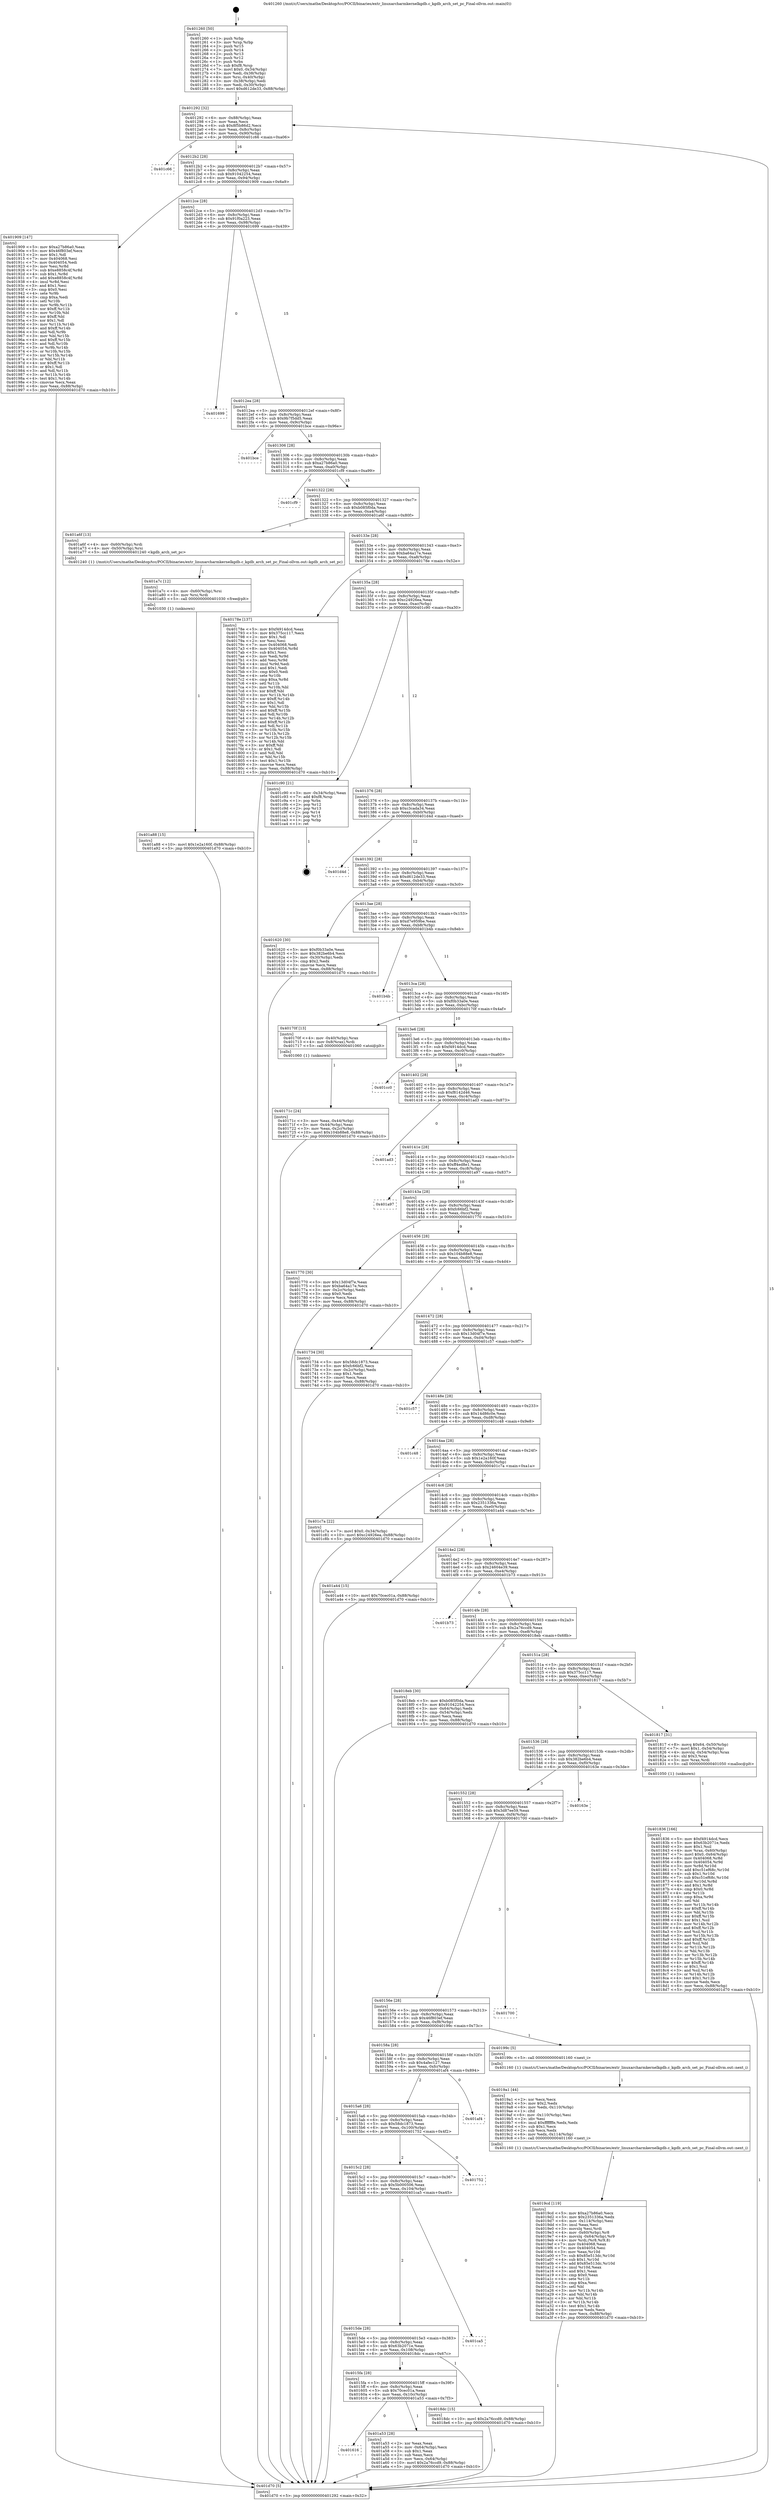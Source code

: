digraph "0x401260" {
  label = "0x401260 (/mnt/c/Users/mathe/Desktop/tcc/POCII/binaries/extr_linuxarcharmkernelkgdb.c_kgdb_arch_set_pc_Final-ollvm.out::main(0))"
  labelloc = "t"
  node[shape=record]

  Entry [label="",width=0.3,height=0.3,shape=circle,fillcolor=black,style=filled]
  "0x401292" [label="{
     0x401292 [32]\l
     | [instrs]\l
     &nbsp;&nbsp;0x401292 \<+6\>: mov -0x88(%rbp),%eax\l
     &nbsp;&nbsp;0x401298 \<+2\>: mov %eax,%ecx\l
     &nbsp;&nbsp;0x40129a \<+6\>: sub $0x8f5b86d2,%ecx\l
     &nbsp;&nbsp;0x4012a0 \<+6\>: mov %eax,-0x8c(%rbp)\l
     &nbsp;&nbsp;0x4012a6 \<+6\>: mov %ecx,-0x90(%rbp)\l
     &nbsp;&nbsp;0x4012ac \<+6\>: je 0000000000401c66 \<main+0xa06\>\l
  }"]
  "0x401c66" [label="{
     0x401c66\l
  }", style=dashed]
  "0x4012b2" [label="{
     0x4012b2 [28]\l
     | [instrs]\l
     &nbsp;&nbsp;0x4012b2 \<+5\>: jmp 00000000004012b7 \<main+0x57\>\l
     &nbsp;&nbsp;0x4012b7 \<+6\>: mov -0x8c(%rbp),%eax\l
     &nbsp;&nbsp;0x4012bd \<+5\>: sub $0x91042254,%eax\l
     &nbsp;&nbsp;0x4012c2 \<+6\>: mov %eax,-0x94(%rbp)\l
     &nbsp;&nbsp;0x4012c8 \<+6\>: je 0000000000401909 \<main+0x6a9\>\l
  }"]
  Exit [label="",width=0.3,height=0.3,shape=circle,fillcolor=black,style=filled,peripheries=2]
  "0x401909" [label="{
     0x401909 [147]\l
     | [instrs]\l
     &nbsp;&nbsp;0x401909 \<+5\>: mov $0xa27b86a0,%eax\l
     &nbsp;&nbsp;0x40190e \<+5\>: mov $0x46f803ef,%ecx\l
     &nbsp;&nbsp;0x401913 \<+2\>: mov $0x1,%dl\l
     &nbsp;&nbsp;0x401915 \<+7\>: mov 0x404068,%esi\l
     &nbsp;&nbsp;0x40191c \<+7\>: mov 0x404054,%edi\l
     &nbsp;&nbsp;0x401923 \<+3\>: mov %esi,%r8d\l
     &nbsp;&nbsp;0x401926 \<+7\>: sub $0xe8858c4f,%r8d\l
     &nbsp;&nbsp;0x40192d \<+4\>: sub $0x1,%r8d\l
     &nbsp;&nbsp;0x401931 \<+7\>: add $0xe8858c4f,%r8d\l
     &nbsp;&nbsp;0x401938 \<+4\>: imul %r8d,%esi\l
     &nbsp;&nbsp;0x40193c \<+3\>: and $0x1,%esi\l
     &nbsp;&nbsp;0x40193f \<+3\>: cmp $0x0,%esi\l
     &nbsp;&nbsp;0x401942 \<+4\>: sete %r9b\l
     &nbsp;&nbsp;0x401946 \<+3\>: cmp $0xa,%edi\l
     &nbsp;&nbsp;0x401949 \<+4\>: setl %r10b\l
     &nbsp;&nbsp;0x40194d \<+3\>: mov %r9b,%r11b\l
     &nbsp;&nbsp;0x401950 \<+4\>: xor $0xff,%r11b\l
     &nbsp;&nbsp;0x401954 \<+3\>: mov %r10b,%bl\l
     &nbsp;&nbsp;0x401957 \<+3\>: xor $0xff,%bl\l
     &nbsp;&nbsp;0x40195a \<+3\>: xor $0x1,%dl\l
     &nbsp;&nbsp;0x40195d \<+3\>: mov %r11b,%r14b\l
     &nbsp;&nbsp;0x401960 \<+4\>: and $0xff,%r14b\l
     &nbsp;&nbsp;0x401964 \<+3\>: and %dl,%r9b\l
     &nbsp;&nbsp;0x401967 \<+3\>: mov %bl,%r15b\l
     &nbsp;&nbsp;0x40196a \<+4\>: and $0xff,%r15b\l
     &nbsp;&nbsp;0x40196e \<+3\>: and %dl,%r10b\l
     &nbsp;&nbsp;0x401971 \<+3\>: or %r9b,%r14b\l
     &nbsp;&nbsp;0x401974 \<+3\>: or %r10b,%r15b\l
     &nbsp;&nbsp;0x401977 \<+3\>: xor %r15b,%r14b\l
     &nbsp;&nbsp;0x40197a \<+3\>: or %bl,%r11b\l
     &nbsp;&nbsp;0x40197d \<+4\>: xor $0xff,%r11b\l
     &nbsp;&nbsp;0x401981 \<+3\>: or $0x1,%dl\l
     &nbsp;&nbsp;0x401984 \<+3\>: and %dl,%r11b\l
     &nbsp;&nbsp;0x401987 \<+3\>: or %r11b,%r14b\l
     &nbsp;&nbsp;0x40198a \<+4\>: test $0x1,%r14b\l
     &nbsp;&nbsp;0x40198e \<+3\>: cmovne %ecx,%eax\l
     &nbsp;&nbsp;0x401991 \<+6\>: mov %eax,-0x88(%rbp)\l
     &nbsp;&nbsp;0x401997 \<+5\>: jmp 0000000000401d70 \<main+0xb10\>\l
  }"]
  "0x4012ce" [label="{
     0x4012ce [28]\l
     | [instrs]\l
     &nbsp;&nbsp;0x4012ce \<+5\>: jmp 00000000004012d3 \<main+0x73\>\l
     &nbsp;&nbsp;0x4012d3 \<+6\>: mov -0x8c(%rbp),%eax\l
     &nbsp;&nbsp;0x4012d9 \<+5\>: sub $0x91f0a223,%eax\l
     &nbsp;&nbsp;0x4012de \<+6\>: mov %eax,-0x98(%rbp)\l
     &nbsp;&nbsp;0x4012e4 \<+6\>: je 0000000000401699 \<main+0x439\>\l
  }"]
  "0x401a88" [label="{
     0x401a88 [15]\l
     | [instrs]\l
     &nbsp;&nbsp;0x401a88 \<+10\>: movl $0x1e2a160f,-0x88(%rbp)\l
     &nbsp;&nbsp;0x401a92 \<+5\>: jmp 0000000000401d70 \<main+0xb10\>\l
  }"]
  "0x401699" [label="{
     0x401699\l
  }", style=dashed]
  "0x4012ea" [label="{
     0x4012ea [28]\l
     | [instrs]\l
     &nbsp;&nbsp;0x4012ea \<+5\>: jmp 00000000004012ef \<main+0x8f\>\l
     &nbsp;&nbsp;0x4012ef \<+6\>: mov -0x8c(%rbp),%eax\l
     &nbsp;&nbsp;0x4012f5 \<+5\>: sub $0x9b7f5dd5,%eax\l
     &nbsp;&nbsp;0x4012fa \<+6\>: mov %eax,-0x9c(%rbp)\l
     &nbsp;&nbsp;0x401300 \<+6\>: je 0000000000401bce \<main+0x96e\>\l
  }"]
  "0x401a7c" [label="{
     0x401a7c [12]\l
     | [instrs]\l
     &nbsp;&nbsp;0x401a7c \<+4\>: mov -0x60(%rbp),%rsi\l
     &nbsp;&nbsp;0x401a80 \<+3\>: mov %rsi,%rdi\l
     &nbsp;&nbsp;0x401a83 \<+5\>: call 0000000000401030 \<free@plt\>\l
     | [calls]\l
     &nbsp;&nbsp;0x401030 \{1\} (unknown)\l
  }"]
  "0x401bce" [label="{
     0x401bce\l
  }", style=dashed]
  "0x401306" [label="{
     0x401306 [28]\l
     | [instrs]\l
     &nbsp;&nbsp;0x401306 \<+5\>: jmp 000000000040130b \<main+0xab\>\l
     &nbsp;&nbsp;0x40130b \<+6\>: mov -0x8c(%rbp),%eax\l
     &nbsp;&nbsp;0x401311 \<+5\>: sub $0xa27b86a0,%eax\l
     &nbsp;&nbsp;0x401316 \<+6\>: mov %eax,-0xa0(%rbp)\l
     &nbsp;&nbsp;0x40131c \<+6\>: je 0000000000401cf9 \<main+0xa99\>\l
  }"]
  "0x401616" [label="{
     0x401616\l
  }", style=dashed]
  "0x401cf9" [label="{
     0x401cf9\l
  }", style=dashed]
  "0x401322" [label="{
     0x401322 [28]\l
     | [instrs]\l
     &nbsp;&nbsp;0x401322 \<+5\>: jmp 0000000000401327 \<main+0xc7\>\l
     &nbsp;&nbsp;0x401327 \<+6\>: mov -0x8c(%rbp),%eax\l
     &nbsp;&nbsp;0x40132d \<+5\>: sub $0xb085f0da,%eax\l
     &nbsp;&nbsp;0x401332 \<+6\>: mov %eax,-0xa4(%rbp)\l
     &nbsp;&nbsp;0x401338 \<+6\>: je 0000000000401a6f \<main+0x80f\>\l
  }"]
  "0x401a53" [label="{
     0x401a53 [28]\l
     | [instrs]\l
     &nbsp;&nbsp;0x401a53 \<+2\>: xor %eax,%eax\l
     &nbsp;&nbsp;0x401a55 \<+3\>: mov -0x64(%rbp),%ecx\l
     &nbsp;&nbsp;0x401a58 \<+3\>: sub $0x1,%eax\l
     &nbsp;&nbsp;0x401a5b \<+2\>: sub %eax,%ecx\l
     &nbsp;&nbsp;0x401a5d \<+3\>: mov %ecx,-0x64(%rbp)\l
     &nbsp;&nbsp;0x401a60 \<+10\>: movl $0x2a76ccd9,-0x88(%rbp)\l
     &nbsp;&nbsp;0x401a6a \<+5\>: jmp 0000000000401d70 \<main+0xb10\>\l
  }"]
  "0x401a6f" [label="{
     0x401a6f [13]\l
     | [instrs]\l
     &nbsp;&nbsp;0x401a6f \<+4\>: mov -0x60(%rbp),%rdi\l
     &nbsp;&nbsp;0x401a73 \<+4\>: mov -0x50(%rbp),%rsi\l
     &nbsp;&nbsp;0x401a77 \<+5\>: call 0000000000401240 \<kgdb_arch_set_pc\>\l
     | [calls]\l
     &nbsp;&nbsp;0x401240 \{1\} (/mnt/c/Users/mathe/Desktop/tcc/POCII/binaries/extr_linuxarcharmkernelkgdb.c_kgdb_arch_set_pc_Final-ollvm.out::kgdb_arch_set_pc)\l
  }"]
  "0x40133e" [label="{
     0x40133e [28]\l
     | [instrs]\l
     &nbsp;&nbsp;0x40133e \<+5\>: jmp 0000000000401343 \<main+0xe3\>\l
     &nbsp;&nbsp;0x401343 \<+6\>: mov -0x8c(%rbp),%eax\l
     &nbsp;&nbsp;0x401349 \<+5\>: sub $0xba64a17e,%eax\l
     &nbsp;&nbsp;0x40134e \<+6\>: mov %eax,-0xa8(%rbp)\l
     &nbsp;&nbsp;0x401354 \<+6\>: je 000000000040178e \<main+0x52e\>\l
  }"]
  "0x4019cd" [label="{
     0x4019cd [119]\l
     | [instrs]\l
     &nbsp;&nbsp;0x4019cd \<+5\>: mov $0xa27b86a0,%ecx\l
     &nbsp;&nbsp;0x4019d2 \<+5\>: mov $0x2351336a,%edx\l
     &nbsp;&nbsp;0x4019d7 \<+6\>: mov -0x114(%rbp),%esi\l
     &nbsp;&nbsp;0x4019dd \<+3\>: imul %eax,%esi\l
     &nbsp;&nbsp;0x4019e0 \<+3\>: movslq %esi,%rdi\l
     &nbsp;&nbsp;0x4019e3 \<+4\>: mov -0x60(%rbp),%r8\l
     &nbsp;&nbsp;0x4019e7 \<+4\>: movslq -0x64(%rbp),%r9\l
     &nbsp;&nbsp;0x4019eb \<+4\>: mov %rdi,(%r8,%r9,8)\l
     &nbsp;&nbsp;0x4019ef \<+7\>: mov 0x404068,%eax\l
     &nbsp;&nbsp;0x4019f6 \<+7\>: mov 0x404054,%esi\l
     &nbsp;&nbsp;0x4019fd \<+3\>: mov %eax,%r10d\l
     &nbsp;&nbsp;0x401a00 \<+7\>: sub $0x85e513dc,%r10d\l
     &nbsp;&nbsp;0x401a07 \<+4\>: sub $0x1,%r10d\l
     &nbsp;&nbsp;0x401a0b \<+7\>: add $0x85e513dc,%r10d\l
     &nbsp;&nbsp;0x401a12 \<+4\>: imul %r10d,%eax\l
     &nbsp;&nbsp;0x401a16 \<+3\>: and $0x1,%eax\l
     &nbsp;&nbsp;0x401a19 \<+3\>: cmp $0x0,%eax\l
     &nbsp;&nbsp;0x401a1c \<+4\>: sete %r11b\l
     &nbsp;&nbsp;0x401a20 \<+3\>: cmp $0xa,%esi\l
     &nbsp;&nbsp;0x401a23 \<+3\>: setl %bl\l
     &nbsp;&nbsp;0x401a26 \<+3\>: mov %r11b,%r14b\l
     &nbsp;&nbsp;0x401a29 \<+3\>: and %bl,%r14b\l
     &nbsp;&nbsp;0x401a2c \<+3\>: xor %bl,%r11b\l
     &nbsp;&nbsp;0x401a2f \<+3\>: or %r11b,%r14b\l
     &nbsp;&nbsp;0x401a32 \<+4\>: test $0x1,%r14b\l
     &nbsp;&nbsp;0x401a36 \<+3\>: cmovne %edx,%ecx\l
     &nbsp;&nbsp;0x401a39 \<+6\>: mov %ecx,-0x88(%rbp)\l
     &nbsp;&nbsp;0x401a3f \<+5\>: jmp 0000000000401d70 \<main+0xb10\>\l
  }"]
  "0x40178e" [label="{
     0x40178e [137]\l
     | [instrs]\l
     &nbsp;&nbsp;0x40178e \<+5\>: mov $0xf4914dcd,%eax\l
     &nbsp;&nbsp;0x401793 \<+5\>: mov $0x375cc117,%ecx\l
     &nbsp;&nbsp;0x401798 \<+2\>: mov $0x1,%dl\l
     &nbsp;&nbsp;0x40179a \<+2\>: xor %esi,%esi\l
     &nbsp;&nbsp;0x40179c \<+7\>: mov 0x404068,%edi\l
     &nbsp;&nbsp;0x4017a3 \<+8\>: mov 0x404054,%r8d\l
     &nbsp;&nbsp;0x4017ab \<+3\>: sub $0x1,%esi\l
     &nbsp;&nbsp;0x4017ae \<+3\>: mov %edi,%r9d\l
     &nbsp;&nbsp;0x4017b1 \<+3\>: add %esi,%r9d\l
     &nbsp;&nbsp;0x4017b4 \<+4\>: imul %r9d,%edi\l
     &nbsp;&nbsp;0x4017b8 \<+3\>: and $0x1,%edi\l
     &nbsp;&nbsp;0x4017bb \<+3\>: cmp $0x0,%edi\l
     &nbsp;&nbsp;0x4017be \<+4\>: sete %r10b\l
     &nbsp;&nbsp;0x4017c2 \<+4\>: cmp $0xa,%r8d\l
     &nbsp;&nbsp;0x4017c6 \<+4\>: setl %r11b\l
     &nbsp;&nbsp;0x4017ca \<+3\>: mov %r10b,%bl\l
     &nbsp;&nbsp;0x4017cd \<+3\>: xor $0xff,%bl\l
     &nbsp;&nbsp;0x4017d0 \<+3\>: mov %r11b,%r14b\l
     &nbsp;&nbsp;0x4017d3 \<+4\>: xor $0xff,%r14b\l
     &nbsp;&nbsp;0x4017d7 \<+3\>: xor $0x1,%dl\l
     &nbsp;&nbsp;0x4017da \<+3\>: mov %bl,%r15b\l
     &nbsp;&nbsp;0x4017dd \<+4\>: and $0xff,%r15b\l
     &nbsp;&nbsp;0x4017e1 \<+3\>: and %dl,%r10b\l
     &nbsp;&nbsp;0x4017e4 \<+3\>: mov %r14b,%r12b\l
     &nbsp;&nbsp;0x4017e7 \<+4\>: and $0xff,%r12b\l
     &nbsp;&nbsp;0x4017eb \<+3\>: and %dl,%r11b\l
     &nbsp;&nbsp;0x4017ee \<+3\>: or %r10b,%r15b\l
     &nbsp;&nbsp;0x4017f1 \<+3\>: or %r11b,%r12b\l
     &nbsp;&nbsp;0x4017f4 \<+3\>: xor %r12b,%r15b\l
     &nbsp;&nbsp;0x4017f7 \<+3\>: or %r14b,%bl\l
     &nbsp;&nbsp;0x4017fa \<+3\>: xor $0xff,%bl\l
     &nbsp;&nbsp;0x4017fd \<+3\>: or $0x1,%dl\l
     &nbsp;&nbsp;0x401800 \<+2\>: and %dl,%bl\l
     &nbsp;&nbsp;0x401802 \<+3\>: or %bl,%r15b\l
     &nbsp;&nbsp;0x401805 \<+4\>: test $0x1,%r15b\l
     &nbsp;&nbsp;0x401809 \<+3\>: cmovne %ecx,%eax\l
     &nbsp;&nbsp;0x40180c \<+6\>: mov %eax,-0x88(%rbp)\l
     &nbsp;&nbsp;0x401812 \<+5\>: jmp 0000000000401d70 \<main+0xb10\>\l
  }"]
  "0x40135a" [label="{
     0x40135a [28]\l
     | [instrs]\l
     &nbsp;&nbsp;0x40135a \<+5\>: jmp 000000000040135f \<main+0xff\>\l
     &nbsp;&nbsp;0x40135f \<+6\>: mov -0x8c(%rbp),%eax\l
     &nbsp;&nbsp;0x401365 \<+5\>: sub $0xc24926ea,%eax\l
     &nbsp;&nbsp;0x40136a \<+6\>: mov %eax,-0xac(%rbp)\l
     &nbsp;&nbsp;0x401370 \<+6\>: je 0000000000401c90 \<main+0xa30\>\l
  }"]
  "0x4019a1" [label="{
     0x4019a1 [44]\l
     | [instrs]\l
     &nbsp;&nbsp;0x4019a1 \<+2\>: xor %ecx,%ecx\l
     &nbsp;&nbsp;0x4019a3 \<+5\>: mov $0x2,%edx\l
     &nbsp;&nbsp;0x4019a8 \<+6\>: mov %edx,-0x110(%rbp)\l
     &nbsp;&nbsp;0x4019ae \<+1\>: cltd\l
     &nbsp;&nbsp;0x4019af \<+6\>: mov -0x110(%rbp),%esi\l
     &nbsp;&nbsp;0x4019b5 \<+2\>: idiv %esi\l
     &nbsp;&nbsp;0x4019b7 \<+6\>: imul $0xfffffffe,%edx,%edx\l
     &nbsp;&nbsp;0x4019bd \<+3\>: sub $0x1,%ecx\l
     &nbsp;&nbsp;0x4019c0 \<+2\>: sub %ecx,%edx\l
     &nbsp;&nbsp;0x4019c2 \<+6\>: mov %edx,-0x114(%rbp)\l
     &nbsp;&nbsp;0x4019c8 \<+5\>: call 0000000000401160 \<next_i\>\l
     | [calls]\l
     &nbsp;&nbsp;0x401160 \{1\} (/mnt/c/Users/mathe/Desktop/tcc/POCII/binaries/extr_linuxarcharmkernelkgdb.c_kgdb_arch_set_pc_Final-ollvm.out::next_i)\l
  }"]
  "0x401c90" [label="{
     0x401c90 [21]\l
     | [instrs]\l
     &nbsp;&nbsp;0x401c90 \<+3\>: mov -0x34(%rbp),%eax\l
     &nbsp;&nbsp;0x401c93 \<+7\>: add $0xf8,%rsp\l
     &nbsp;&nbsp;0x401c9a \<+1\>: pop %rbx\l
     &nbsp;&nbsp;0x401c9b \<+2\>: pop %r12\l
     &nbsp;&nbsp;0x401c9d \<+2\>: pop %r13\l
     &nbsp;&nbsp;0x401c9f \<+2\>: pop %r14\l
     &nbsp;&nbsp;0x401ca1 \<+2\>: pop %r15\l
     &nbsp;&nbsp;0x401ca3 \<+1\>: pop %rbp\l
     &nbsp;&nbsp;0x401ca4 \<+1\>: ret\l
  }"]
  "0x401376" [label="{
     0x401376 [28]\l
     | [instrs]\l
     &nbsp;&nbsp;0x401376 \<+5\>: jmp 000000000040137b \<main+0x11b\>\l
     &nbsp;&nbsp;0x40137b \<+6\>: mov -0x8c(%rbp),%eax\l
     &nbsp;&nbsp;0x401381 \<+5\>: sub $0xc3cada34,%eax\l
     &nbsp;&nbsp;0x401386 \<+6\>: mov %eax,-0xb0(%rbp)\l
     &nbsp;&nbsp;0x40138c \<+6\>: je 0000000000401d4d \<main+0xaed\>\l
  }"]
  "0x4015fa" [label="{
     0x4015fa [28]\l
     | [instrs]\l
     &nbsp;&nbsp;0x4015fa \<+5\>: jmp 00000000004015ff \<main+0x39f\>\l
     &nbsp;&nbsp;0x4015ff \<+6\>: mov -0x8c(%rbp),%eax\l
     &nbsp;&nbsp;0x401605 \<+5\>: sub $0x70cec01a,%eax\l
     &nbsp;&nbsp;0x40160a \<+6\>: mov %eax,-0x10c(%rbp)\l
     &nbsp;&nbsp;0x401610 \<+6\>: je 0000000000401a53 \<main+0x7f3\>\l
  }"]
  "0x401d4d" [label="{
     0x401d4d\l
  }", style=dashed]
  "0x401392" [label="{
     0x401392 [28]\l
     | [instrs]\l
     &nbsp;&nbsp;0x401392 \<+5\>: jmp 0000000000401397 \<main+0x137\>\l
     &nbsp;&nbsp;0x401397 \<+6\>: mov -0x8c(%rbp),%eax\l
     &nbsp;&nbsp;0x40139d \<+5\>: sub $0xd612de33,%eax\l
     &nbsp;&nbsp;0x4013a2 \<+6\>: mov %eax,-0xb4(%rbp)\l
     &nbsp;&nbsp;0x4013a8 \<+6\>: je 0000000000401620 \<main+0x3c0\>\l
  }"]
  "0x4018dc" [label="{
     0x4018dc [15]\l
     | [instrs]\l
     &nbsp;&nbsp;0x4018dc \<+10\>: movl $0x2a76ccd9,-0x88(%rbp)\l
     &nbsp;&nbsp;0x4018e6 \<+5\>: jmp 0000000000401d70 \<main+0xb10\>\l
  }"]
  "0x401620" [label="{
     0x401620 [30]\l
     | [instrs]\l
     &nbsp;&nbsp;0x401620 \<+5\>: mov $0xf0b33a0e,%eax\l
     &nbsp;&nbsp;0x401625 \<+5\>: mov $0x382be6b4,%ecx\l
     &nbsp;&nbsp;0x40162a \<+3\>: mov -0x30(%rbp),%edx\l
     &nbsp;&nbsp;0x40162d \<+3\>: cmp $0x2,%edx\l
     &nbsp;&nbsp;0x401630 \<+3\>: cmovne %ecx,%eax\l
     &nbsp;&nbsp;0x401633 \<+6\>: mov %eax,-0x88(%rbp)\l
     &nbsp;&nbsp;0x401639 \<+5\>: jmp 0000000000401d70 \<main+0xb10\>\l
  }"]
  "0x4013ae" [label="{
     0x4013ae [28]\l
     | [instrs]\l
     &nbsp;&nbsp;0x4013ae \<+5\>: jmp 00000000004013b3 \<main+0x153\>\l
     &nbsp;&nbsp;0x4013b3 \<+6\>: mov -0x8c(%rbp),%eax\l
     &nbsp;&nbsp;0x4013b9 \<+5\>: sub $0xd7e959be,%eax\l
     &nbsp;&nbsp;0x4013be \<+6\>: mov %eax,-0xb8(%rbp)\l
     &nbsp;&nbsp;0x4013c4 \<+6\>: je 0000000000401b4b \<main+0x8eb\>\l
  }"]
  "0x401d70" [label="{
     0x401d70 [5]\l
     | [instrs]\l
     &nbsp;&nbsp;0x401d70 \<+5\>: jmp 0000000000401292 \<main+0x32\>\l
  }"]
  "0x401260" [label="{
     0x401260 [50]\l
     | [instrs]\l
     &nbsp;&nbsp;0x401260 \<+1\>: push %rbp\l
     &nbsp;&nbsp;0x401261 \<+3\>: mov %rsp,%rbp\l
     &nbsp;&nbsp;0x401264 \<+2\>: push %r15\l
     &nbsp;&nbsp;0x401266 \<+2\>: push %r14\l
     &nbsp;&nbsp;0x401268 \<+2\>: push %r13\l
     &nbsp;&nbsp;0x40126a \<+2\>: push %r12\l
     &nbsp;&nbsp;0x40126c \<+1\>: push %rbx\l
     &nbsp;&nbsp;0x40126d \<+7\>: sub $0xf8,%rsp\l
     &nbsp;&nbsp;0x401274 \<+7\>: movl $0x0,-0x34(%rbp)\l
     &nbsp;&nbsp;0x40127b \<+3\>: mov %edi,-0x38(%rbp)\l
     &nbsp;&nbsp;0x40127e \<+4\>: mov %rsi,-0x40(%rbp)\l
     &nbsp;&nbsp;0x401282 \<+3\>: mov -0x38(%rbp),%edi\l
     &nbsp;&nbsp;0x401285 \<+3\>: mov %edi,-0x30(%rbp)\l
     &nbsp;&nbsp;0x401288 \<+10\>: movl $0xd612de33,-0x88(%rbp)\l
  }"]
  "0x4015de" [label="{
     0x4015de [28]\l
     | [instrs]\l
     &nbsp;&nbsp;0x4015de \<+5\>: jmp 00000000004015e3 \<main+0x383\>\l
     &nbsp;&nbsp;0x4015e3 \<+6\>: mov -0x8c(%rbp),%eax\l
     &nbsp;&nbsp;0x4015e9 \<+5\>: sub $0x63b2071e,%eax\l
     &nbsp;&nbsp;0x4015ee \<+6\>: mov %eax,-0x108(%rbp)\l
     &nbsp;&nbsp;0x4015f4 \<+6\>: je 00000000004018dc \<main+0x67c\>\l
  }"]
  "0x401b4b" [label="{
     0x401b4b\l
  }", style=dashed]
  "0x4013ca" [label="{
     0x4013ca [28]\l
     | [instrs]\l
     &nbsp;&nbsp;0x4013ca \<+5\>: jmp 00000000004013cf \<main+0x16f\>\l
     &nbsp;&nbsp;0x4013cf \<+6\>: mov -0x8c(%rbp),%eax\l
     &nbsp;&nbsp;0x4013d5 \<+5\>: sub $0xf0b33a0e,%eax\l
     &nbsp;&nbsp;0x4013da \<+6\>: mov %eax,-0xbc(%rbp)\l
     &nbsp;&nbsp;0x4013e0 \<+6\>: je 000000000040170f \<main+0x4af\>\l
  }"]
  "0x401ca5" [label="{
     0x401ca5\l
  }", style=dashed]
  "0x40170f" [label="{
     0x40170f [13]\l
     | [instrs]\l
     &nbsp;&nbsp;0x40170f \<+4\>: mov -0x40(%rbp),%rax\l
     &nbsp;&nbsp;0x401713 \<+4\>: mov 0x8(%rax),%rdi\l
     &nbsp;&nbsp;0x401717 \<+5\>: call 0000000000401060 \<atoi@plt\>\l
     | [calls]\l
     &nbsp;&nbsp;0x401060 \{1\} (unknown)\l
  }"]
  "0x4013e6" [label="{
     0x4013e6 [28]\l
     | [instrs]\l
     &nbsp;&nbsp;0x4013e6 \<+5\>: jmp 00000000004013eb \<main+0x18b\>\l
     &nbsp;&nbsp;0x4013eb \<+6\>: mov -0x8c(%rbp),%eax\l
     &nbsp;&nbsp;0x4013f1 \<+5\>: sub $0xf4914dcd,%eax\l
     &nbsp;&nbsp;0x4013f6 \<+6\>: mov %eax,-0xc0(%rbp)\l
     &nbsp;&nbsp;0x4013fc \<+6\>: je 0000000000401cc0 \<main+0xa60\>\l
  }"]
  "0x40171c" [label="{
     0x40171c [24]\l
     | [instrs]\l
     &nbsp;&nbsp;0x40171c \<+3\>: mov %eax,-0x44(%rbp)\l
     &nbsp;&nbsp;0x40171f \<+3\>: mov -0x44(%rbp),%eax\l
     &nbsp;&nbsp;0x401722 \<+3\>: mov %eax,-0x2c(%rbp)\l
     &nbsp;&nbsp;0x401725 \<+10\>: movl $0x104b88e8,-0x88(%rbp)\l
     &nbsp;&nbsp;0x40172f \<+5\>: jmp 0000000000401d70 \<main+0xb10\>\l
  }"]
  "0x4015c2" [label="{
     0x4015c2 [28]\l
     | [instrs]\l
     &nbsp;&nbsp;0x4015c2 \<+5\>: jmp 00000000004015c7 \<main+0x367\>\l
     &nbsp;&nbsp;0x4015c7 \<+6\>: mov -0x8c(%rbp),%eax\l
     &nbsp;&nbsp;0x4015cd \<+5\>: sub $0x5b000506,%eax\l
     &nbsp;&nbsp;0x4015d2 \<+6\>: mov %eax,-0x104(%rbp)\l
     &nbsp;&nbsp;0x4015d8 \<+6\>: je 0000000000401ca5 \<main+0xa45\>\l
  }"]
  "0x401cc0" [label="{
     0x401cc0\l
  }", style=dashed]
  "0x401402" [label="{
     0x401402 [28]\l
     | [instrs]\l
     &nbsp;&nbsp;0x401402 \<+5\>: jmp 0000000000401407 \<main+0x1a7\>\l
     &nbsp;&nbsp;0x401407 \<+6\>: mov -0x8c(%rbp),%eax\l
     &nbsp;&nbsp;0x40140d \<+5\>: sub $0xf8142d46,%eax\l
     &nbsp;&nbsp;0x401412 \<+6\>: mov %eax,-0xc4(%rbp)\l
     &nbsp;&nbsp;0x401418 \<+6\>: je 0000000000401ad3 \<main+0x873\>\l
  }"]
  "0x401752" [label="{
     0x401752\l
  }", style=dashed]
  "0x401ad3" [label="{
     0x401ad3\l
  }", style=dashed]
  "0x40141e" [label="{
     0x40141e [28]\l
     | [instrs]\l
     &nbsp;&nbsp;0x40141e \<+5\>: jmp 0000000000401423 \<main+0x1c3\>\l
     &nbsp;&nbsp;0x401423 \<+6\>: mov -0x8c(%rbp),%eax\l
     &nbsp;&nbsp;0x401429 \<+5\>: sub $0xff4ed8e1,%eax\l
     &nbsp;&nbsp;0x40142e \<+6\>: mov %eax,-0xc8(%rbp)\l
     &nbsp;&nbsp;0x401434 \<+6\>: je 0000000000401a97 \<main+0x837\>\l
  }"]
  "0x4015a6" [label="{
     0x4015a6 [28]\l
     | [instrs]\l
     &nbsp;&nbsp;0x4015a6 \<+5\>: jmp 00000000004015ab \<main+0x34b\>\l
     &nbsp;&nbsp;0x4015ab \<+6\>: mov -0x8c(%rbp),%eax\l
     &nbsp;&nbsp;0x4015b1 \<+5\>: sub $0x58dc1873,%eax\l
     &nbsp;&nbsp;0x4015b6 \<+6\>: mov %eax,-0x100(%rbp)\l
     &nbsp;&nbsp;0x4015bc \<+6\>: je 0000000000401752 \<main+0x4f2\>\l
  }"]
  "0x401a97" [label="{
     0x401a97\l
  }", style=dashed]
  "0x40143a" [label="{
     0x40143a [28]\l
     | [instrs]\l
     &nbsp;&nbsp;0x40143a \<+5\>: jmp 000000000040143f \<main+0x1df\>\l
     &nbsp;&nbsp;0x40143f \<+6\>: mov -0x8c(%rbp),%eax\l
     &nbsp;&nbsp;0x401445 \<+5\>: sub $0xfc66bf2,%eax\l
     &nbsp;&nbsp;0x40144a \<+6\>: mov %eax,-0xcc(%rbp)\l
     &nbsp;&nbsp;0x401450 \<+6\>: je 0000000000401770 \<main+0x510\>\l
  }"]
  "0x401af4" [label="{
     0x401af4\l
  }", style=dashed]
  "0x401770" [label="{
     0x401770 [30]\l
     | [instrs]\l
     &nbsp;&nbsp;0x401770 \<+5\>: mov $0x13d04f7e,%eax\l
     &nbsp;&nbsp;0x401775 \<+5\>: mov $0xba64a17e,%ecx\l
     &nbsp;&nbsp;0x40177a \<+3\>: mov -0x2c(%rbp),%edx\l
     &nbsp;&nbsp;0x40177d \<+3\>: cmp $0x0,%edx\l
     &nbsp;&nbsp;0x401780 \<+3\>: cmove %ecx,%eax\l
     &nbsp;&nbsp;0x401783 \<+6\>: mov %eax,-0x88(%rbp)\l
     &nbsp;&nbsp;0x401789 \<+5\>: jmp 0000000000401d70 \<main+0xb10\>\l
  }"]
  "0x401456" [label="{
     0x401456 [28]\l
     | [instrs]\l
     &nbsp;&nbsp;0x401456 \<+5\>: jmp 000000000040145b \<main+0x1fb\>\l
     &nbsp;&nbsp;0x40145b \<+6\>: mov -0x8c(%rbp),%eax\l
     &nbsp;&nbsp;0x401461 \<+5\>: sub $0x104b88e8,%eax\l
     &nbsp;&nbsp;0x401466 \<+6\>: mov %eax,-0xd0(%rbp)\l
     &nbsp;&nbsp;0x40146c \<+6\>: je 0000000000401734 \<main+0x4d4\>\l
  }"]
  "0x40158a" [label="{
     0x40158a [28]\l
     | [instrs]\l
     &nbsp;&nbsp;0x40158a \<+5\>: jmp 000000000040158f \<main+0x32f\>\l
     &nbsp;&nbsp;0x40158f \<+6\>: mov -0x8c(%rbp),%eax\l
     &nbsp;&nbsp;0x401595 \<+5\>: sub $0x4afec127,%eax\l
     &nbsp;&nbsp;0x40159a \<+6\>: mov %eax,-0xfc(%rbp)\l
     &nbsp;&nbsp;0x4015a0 \<+6\>: je 0000000000401af4 \<main+0x894\>\l
  }"]
  "0x401734" [label="{
     0x401734 [30]\l
     | [instrs]\l
     &nbsp;&nbsp;0x401734 \<+5\>: mov $0x58dc1873,%eax\l
     &nbsp;&nbsp;0x401739 \<+5\>: mov $0xfc66bf2,%ecx\l
     &nbsp;&nbsp;0x40173e \<+3\>: mov -0x2c(%rbp),%edx\l
     &nbsp;&nbsp;0x401741 \<+3\>: cmp $0x1,%edx\l
     &nbsp;&nbsp;0x401744 \<+3\>: cmovl %ecx,%eax\l
     &nbsp;&nbsp;0x401747 \<+6\>: mov %eax,-0x88(%rbp)\l
     &nbsp;&nbsp;0x40174d \<+5\>: jmp 0000000000401d70 \<main+0xb10\>\l
  }"]
  "0x401472" [label="{
     0x401472 [28]\l
     | [instrs]\l
     &nbsp;&nbsp;0x401472 \<+5\>: jmp 0000000000401477 \<main+0x217\>\l
     &nbsp;&nbsp;0x401477 \<+6\>: mov -0x8c(%rbp),%eax\l
     &nbsp;&nbsp;0x40147d \<+5\>: sub $0x13d04f7e,%eax\l
     &nbsp;&nbsp;0x401482 \<+6\>: mov %eax,-0xd4(%rbp)\l
     &nbsp;&nbsp;0x401488 \<+6\>: je 0000000000401c57 \<main+0x9f7\>\l
  }"]
  "0x40199c" [label="{
     0x40199c [5]\l
     | [instrs]\l
     &nbsp;&nbsp;0x40199c \<+5\>: call 0000000000401160 \<next_i\>\l
     | [calls]\l
     &nbsp;&nbsp;0x401160 \{1\} (/mnt/c/Users/mathe/Desktop/tcc/POCII/binaries/extr_linuxarcharmkernelkgdb.c_kgdb_arch_set_pc_Final-ollvm.out::next_i)\l
  }"]
  "0x401c57" [label="{
     0x401c57\l
  }", style=dashed]
  "0x40148e" [label="{
     0x40148e [28]\l
     | [instrs]\l
     &nbsp;&nbsp;0x40148e \<+5\>: jmp 0000000000401493 \<main+0x233\>\l
     &nbsp;&nbsp;0x401493 \<+6\>: mov -0x8c(%rbp),%eax\l
     &nbsp;&nbsp;0x401499 \<+5\>: sub $0x14d86c0e,%eax\l
     &nbsp;&nbsp;0x40149e \<+6\>: mov %eax,-0xd8(%rbp)\l
     &nbsp;&nbsp;0x4014a4 \<+6\>: je 0000000000401c48 \<main+0x9e8\>\l
  }"]
  "0x40156e" [label="{
     0x40156e [28]\l
     | [instrs]\l
     &nbsp;&nbsp;0x40156e \<+5\>: jmp 0000000000401573 \<main+0x313\>\l
     &nbsp;&nbsp;0x401573 \<+6\>: mov -0x8c(%rbp),%eax\l
     &nbsp;&nbsp;0x401579 \<+5\>: sub $0x46f803ef,%eax\l
     &nbsp;&nbsp;0x40157e \<+6\>: mov %eax,-0xf8(%rbp)\l
     &nbsp;&nbsp;0x401584 \<+6\>: je 000000000040199c \<main+0x73c\>\l
  }"]
  "0x401c48" [label="{
     0x401c48\l
  }", style=dashed]
  "0x4014aa" [label="{
     0x4014aa [28]\l
     | [instrs]\l
     &nbsp;&nbsp;0x4014aa \<+5\>: jmp 00000000004014af \<main+0x24f\>\l
     &nbsp;&nbsp;0x4014af \<+6\>: mov -0x8c(%rbp),%eax\l
     &nbsp;&nbsp;0x4014b5 \<+5\>: sub $0x1e2a160f,%eax\l
     &nbsp;&nbsp;0x4014ba \<+6\>: mov %eax,-0xdc(%rbp)\l
     &nbsp;&nbsp;0x4014c0 \<+6\>: je 0000000000401c7a \<main+0xa1a\>\l
  }"]
  "0x401700" [label="{
     0x401700\l
  }", style=dashed]
  "0x401c7a" [label="{
     0x401c7a [22]\l
     | [instrs]\l
     &nbsp;&nbsp;0x401c7a \<+7\>: movl $0x0,-0x34(%rbp)\l
     &nbsp;&nbsp;0x401c81 \<+10\>: movl $0xc24926ea,-0x88(%rbp)\l
     &nbsp;&nbsp;0x401c8b \<+5\>: jmp 0000000000401d70 \<main+0xb10\>\l
  }"]
  "0x4014c6" [label="{
     0x4014c6 [28]\l
     | [instrs]\l
     &nbsp;&nbsp;0x4014c6 \<+5\>: jmp 00000000004014cb \<main+0x26b\>\l
     &nbsp;&nbsp;0x4014cb \<+6\>: mov -0x8c(%rbp),%eax\l
     &nbsp;&nbsp;0x4014d1 \<+5\>: sub $0x2351336a,%eax\l
     &nbsp;&nbsp;0x4014d6 \<+6\>: mov %eax,-0xe0(%rbp)\l
     &nbsp;&nbsp;0x4014dc \<+6\>: je 0000000000401a44 \<main+0x7e4\>\l
  }"]
  "0x401552" [label="{
     0x401552 [28]\l
     | [instrs]\l
     &nbsp;&nbsp;0x401552 \<+5\>: jmp 0000000000401557 \<main+0x2f7\>\l
     &nbsp;&nbsp;0x401557 \<+6\>: mov -0x8c(%rbp),%eax\l
     &nbsp;&nbsp;0x40155d \<+5\>: sub $0x3d87ee59,%eax\l
     &nbsp;&nbsp;0x401562 \<+6\>: mov %eax,-0xf4(%rbp)\l
     &nbsp;&nbsp;0x401568 \<+6\>: je 0000000000401700 \<main+0x4a0\>\l
  }"]
  "0x401a44" [label="{
     0x401a44 [15]\l
     | [instrs]\l
     &nbsp;&nbsp;0x401a44 \<+10\>: movl $0x70cec01a,-0x88(%rbp)\l
     &nbsp;&nbsp;0x401a4e \<+5\>: jmp 0000000000401d70 \<main+0xb10\>\l
  }"]
  "0x4014e2" [label="{
     0x4014e2 [28]\l
     | [instrs]\l
     &nbsp;&nbsp;0x4014e2 \<+5\>: jmp 00000000004014e7 \<main+0x287\>\l
     &nbsp;&nbsp;0x4014e7 \<+6\>: mov -0x8c(%rbp),%eax\l
     &nbsp;&nbsp;0x4014ed \<+5\>: sub $0x24604e39,%eax\l
     &nbsp;&nbsp;0x4014f2 \<+6\>: mov %eax,-0xe4(%rbp)\l
     &nbsp;&nbsp;0x4014f8 \<+6\>: je 0000000000401b73 \<main+0x913\>\l
  }"]
  "0x40163e" [label="{
     0x40163e\l
  }", style=dashed]
  "0x401b73" [label="{
     0x401b73\l
  }", style=dashed]
  "0x4014fe" [label="{
     0x4014fe [28]\l
     | [instrs]\l
     &nbsp;&nbsp;0x4014fe \<+5\>: jmp 0000000000401503 \<main+0x2a3\>\l
     &nbsp;&nbsp;0x401503 \<+6\>: mov -0x8c(%rbp),%eax\l
     &nbsp;&nbsp;0x401509 \<+5\>: sub $0x2a76ccd9,%eax\l
     &nbsp;&nbsp;0x40150e \<+6\>: mov %eax,-0xe8(%rbp)\l
     &nbsp;&nbsp;0x401514 \<+6\>: je 00000000004018eb \<main+0x68b\>\l
  }"]
  "0x401836" [label="{
     0x401836 [166]\l
     | [instrs]\l
     &nbsp;&nbsp;0x401836 \<+5\>: mov $0xf4914dcd,%ecx\l
     &nbsp;&nbsp;0x40183b \<+5\>: mov $0x63b2071e,%edx\l
     &nbsp;&nbsp;0x401840 \<+3\>: mov $0x1,%sil\l
     &nbsp;&nbsp;0x401843 \<+4\>: mov %rax,-0x60(%rbp)\l
     &nbsp;&nbsp;0x401847 \<+7\>: movl $0x0,-0x64(%rbp)\l
     &nbsp;&nbsp;0x40184e \<+8\>: mov 0x404068,%r8d\l
     &nbsp;&nbsp;0x401856 \<+8\>: mov 0x404054,%r9d\l
     &nbsp;&nbsp;0x40185e \<+3\>: mov %r8d,%r10d\l
     &nbsp;&nbsp;0x401861 \<+7\>: add $0xc51ef68c,%r10d\l
     &nbsp;&nbsp;0x401868 \<+4\>: sub $0x1,%r10d\l
     &nbsp;&nbsp;0x40186c \<+7\>: sub $0xc51ef68c,%r10d\l
     &nbsp;&nbsp;0x401873 \<+4\>: imul %r10d,%r8d\l
     &nbsp;&nbsp;0x401877 \<+4\>: and $0x1,%r8d\l
     &nbsp;&nbsp;0x40187b \<+4\>: cmp $0x0,%r8d\l
     &nbsp;&nbsp;0x40187f \<+4\>: sete %r11b\l
     &nbsp;&nbsp;0x401883 \<+4\>: cmp $0xa,%r9d\l
     &nbsp;&nbsp;0x401887 \<+3\>: setl %bl\l
     &nbsp;&nbsp;0x40188a \<+3\>: mov %r11b,%r14b\l
     &nbsp;&nbsp;0x40188d \<+4\>: xor $0xff,%r14b\l
     &nbsp;&nbsp;0x401891 \<+3\>: mov %bl,%r15b\l
     &nbsp;&nbsp;0x401894 \<+4\>: xor $0xff,%r15b\l
     &nbsp;&nbsp;0x401898 \<+4\>: xor $0x1,%sil\l
     &nbsp;&nbsp;0x40189c \<+3\>: mov %r14b,%r12b\l
     &nbsp;&nbsp;0x40189f \<+4\>: and $0xff,%r12b\l
     &nbsp;&nbsp;0x4018a3 \<+3\>: and %sil,%r11b\l
     &nbsp;&nbsp;0x4018a6 \<+3\>: mov %r15b,%r13b\l
     &nbsp;&nbsp;0x4018a9 \<+4\>: and $0xff,%r13b\l
     &nbsp;&nbsp;0x4018ad \<+3\>: and %sil,%bl\l
     &nbsp;&nbsp;0x4018b0 \<+3\>: or %r11b,%r12b\l
     &nbsp;&nbsp;0x4018b3 \<+3\>: or %bl,%r13b\l
     &nbsp;&nbsp;0x4018b6 \<+3\>: xor %r13b,%r12b\l
     &nbsp;&nbsp;0x4018b9 \<+3\>: or %r15b,%r14b\l
     &nbsp;&nbsp;0x4018bc \<+4\>: xor $0xff,%r14b\l
     &nbsp;&nbsp;0x4018c0 \<+4\>: or $0x1,%sil\l
     &nbsp;&nbsp;0x4018c4 \<+3\>: and %sil,%r14b\l
     &nbsp;&nbsp;0x4018c7 \<+3\>: or %r14b,%r12b\l
     &nbsp;&nbsp;0x4018ca \<+4\>: test $0x1,%r12b\l
     &nbsp;&nbsp;0x4018ce \<+3\>: cmovne %edx,%ecx\l
     &nbsp;&nbsp;0x4018d1 \<+6\>: mov %ecx,-0x88(%rbp)\l
     &nbsp;&nbsp;0x4018d7 \<+5\>: jmp 0000000000401d70 \<main+0xb10\>\l
  }"]
  "0x4018eb" [label="{
     0x4018eb [30]\l
     | [instrs]\l
     &nbsp;&nbsp;0x4018eb \<+5\>: mov $0xb085f0da,%eax\l
     &nbsp;&nbsp;0x4018f0 \<+5\>: mov $0x91042254,%ecx\l
     &nbsp;&nbsp;0x4018f5 \<+3\>: mov -0x64(%rbp),%edx\l
     &nbsp;&nbsp;0x4018f8 \<+3\>: cmp -0x54(%rbp),%edx\l
     &nbsp;&nbsp;0x4018fb \<+3\>: cmovl %ecx,%eax\l
     &nbsp;&nbsp;0x4018fe \<+6\>: mov %eax,-0x88(%rbp)\l
     &nbsp;&nbsp;0x401904 \<+5\>: jmp 0000000000401d70 \<main+0xb10\>\l
  }"]
  "0x40151a" [label="{
     0x40151a [28]\l
     | [instrs]\l
     &nbsp;&nbsp;0x40151a \<+5\>: jmp 000000000040151f \<main+0x2bf\>\l
     &nbsp;&nbsp;0x40151f \<+6\>: mov -0x8c(%rbp),%eax\l
     &nbsp;&nbsp;0x401525 \<+5\>: sub $0x375cc117,%eax\l
     &nbsp;&nbsp;0x40152a \<+6\>: mov %eax,-0xec(%rbp)\l
     &nbsp;&nbsp;0x401530 \<+6\>: je 0000000000401817 \<main+0x5b7\>\l
  }"]
  "0x401536" [label="{
     0x401536 [28]\l
     | [instrs]\l
     &nbsp;&nbsp;0x401536 \<+5\>: jmp 000000000040153b \<main+0x2db\>\l
     &nbsp;&nbsp;0x40153b \<+6\>: mov -0x8c(%rbp),%eax\l
     &nbsp;&nbsp;0x401541 \<+5\>: sub $0x382be6b4,%eax\l
     &nbsp;&nbsp;0x401546 \<+6\>: mov %eax,-0xf0(%rbp)\l
     &nbsp;&nbsp;0x40154c \<+6\>: je 000000000040163e \<main+0x3de\>\l
  }"]
  "0x401817" [label="{
     0x401817 [31]\l
     | [instrs]\l
     &nbsp;&nbsp;0x401817 \<+8\>: movq $0x64,-0x50(%rbp)\l
     &nbsp;&nbsp;0x40181f \<+7\>: movl $0x1,-0x54(%rbp)\l
     &nbsp;&nbsp;0x401826 \<+4\>: movslq -0x54(%rbp),%rax\l
     &nbsp;&nbsp;0x40182a \<+4\>: shl $0x3,%rax\l
     &nbsp;&nbsp;0x40182e \<+3\>: mov %rax,%rdi\l
     &nbsp;&nbsp;0x401831 \<+5\>: call 0000000000401050 \<malloc@plt\>\l
     | [calls]\l
     &nbsp;&nbsp;0x401050 \{1\} (unknown)\l
  }"]
  Entry -> "0x401260" [label=" 1"]
  "0x401292" -> "0x401c66" [label=" 0"]
  "0x401292" -> "0x4012b2" [label=" 16"]
  "0x401c90" -> Exit [label=" 1"]
  "0x4012b2" -> "0x401909" [label=" 1"]
  "0x4012b2" -> "0x4012ce" [label=" 15"]
  "0x401c7a" -> "0x401d70" [label=" 1"]
  "0x4012ce" -> "0x401699" [label=" 0"]
  "0x4012ce" -> "0x4012ea" [label=" 15"]
  "0x401a88" -> "0x401d70" [label=" 1"]
  "0x4012ea" -> "0x401bce" [label=" 0"]
  "0x4012ea" -> "0x401306" [label=" 15"]
  "0x401a7c" -> "0x401a88" [label=" 1"]
  "0x401306" -> "0x401cf9" [label=" 0"]
  "0x401306" -> "0x401322" [label=" 15"]
  "0x401a6f" -> "0x401a7c" [label=" 1"]
  "0x401322" -> "0x401a6f" [label=" 1"]
  "0x401322" -> "0x40133e" [label=" 14"]
  "0x401a53" -> "0x401d70" [label=" 1"]
  "0x40133e" -> "0x40178e" [label=" 1"]
  "0x40133e" -> "0x40135a" [label=" 13"]
  "0x4015fa" -> "0x401a53" [label=" 1"]
  "0x40135a" -> "0x401c90" [label=" 1"]
  "0x40135a" -> "0x401376" [label=" 12"]
  "0x4015fa" -> "0x401616" [label=" 0"]
  "0x401376" -> "0x401d4d" [label=" 0"]
  "0x401376" -> "0x401392" [label=" 12"]
  "0x401a44" -> "0x401d70" [label=" 1"]
  "0x401392" -> "0x401620" [label=" 1"]
  "0x401392" -> "0x4013ae" [label=" 11"]
  "0x401620" -> "0x401d70" [label=" 1"]
  "0x401260" -> "0x401292" [label=" 1"]
  "0x401d70" -> "0x401292" [label=" 15"]
  "0x4019cd" -> "0x401d70" [label=" 1"]
  "0x4013ae" -> "0x401b4b" [label=" 0"]
  "0x4013ae" -> "0x4013ca" [label=" 11"]
  "0x40199c" -> "0x4019a1" [label=" 1"]
  "0x4013ca" -> "0x40170f" [label=" 1"]
  "0x4013ca" -> "0x4013e6" [label=" 10"]
  "0x40170f" -> "0x40171c" [label=" 1"]
  "0x40171c" -> "0x401d70" [label=" 1"]
  "0x401909" -> "0x401d70" [label=" 1"]
  "0x4013e6" -> "0x401cc0" [label=" 0"]
  "0x4013e6" -> "0x401402" [label=" 10"]
  "0x4018dc" -> "0x401d70" [label=" 1"]
  "0x401402" -> "0x401ad3" [label=" 0"]
  "0x401402" -> "0x40141e" [label=" 10"]
  "0x4015de" -> "0x4015fa" [label=" 1"]
  "0x40141e" -> "0x401a97" [label=" 0"]
  "0x40141e" -> "0x40143a" [label=" 10"]
  "0x4019a1" -> "0x4019cd" [label=" 1"]
  "0x40143a" -> "0x401770" [label=" 1"]
  "0x40143a" -> "0x401456" [label=" 9"]
  "0x4015c2" -> "0x4015de" [label=" 2"]
  "0x401456" -> "0x401734" [label=" 1"]
  "0x401456" -> "0x401472" [label=" 8"]
  "0x401734" -> "0x401d70" [label=" 1"]
  "0x401770" -> "0x401d70" [label=" 1"]
  "0x40178e" -> "0x401d70" [label=" 1"]
  "0x4018eb" -> "0x401d70" [label=" 2"]
  "0x401472" -> "0x401c57" [label=" 0"]
  "0x401472" -> "0x40148e" [label=" 8"]
  "0x4015a6" -> "0x4015c2" [label=" 2"]
  "0x40148e" -> "0x401c48" [label=" 0"]
  "0x40148e" -> "0x4014aa" [label=" 8"]
  "0x4015de" -> "0x4018dc" [label=" 1"]
  "0x4014aa" -> "0x401c7a" [label=" 1"]
  "0x4014aa" -> "0x4014c6" [label=" 7"]
  "0x40158a" -> "0x4015a6" [label=" 2"]
  "0x4014c6" -> "0x401a44" [label=" 1"]
  "0x4014c6" -> "0x4014e2" [label=" 6"]
  "0x4015c2" -> "0x401ca5" [label=" 0"]
  "0x4014e2" -> "0x401b73" [label=" 0"]
  "0x4014e2" -> "0x4014fe" [label=" 6"]
  "0x40156e" -> "0x40158a" [label=" 2"]
  "0x4014fe" -> "0x4018eb" [label=" 2"]
  "0x4014fe" -> "0x40151a" [label=" 4"]
  "0x4015a6" -> "0x401752" [label=" 0"]
  "0x40151a" -> "0x401817" [label=" 1"]
  "0x40151a" -> "0x401536" [label=" 3"]
  "0x401817" -> "0x401836" [label=" 1"]
  "0x401836" -> "0x401d70" [label=" 1"]
  "0x40156e" -> "0x40199c" [label=" 1"]
  "0x401536" -> "0x40163e" [label=" 0"]
  "0x401536" -> "0x401552" [label=" 3"]
  "0x40158a" -> "0x401af4" [label=" 0"]
  "0x401552" -> "0x401700" [label=" 0"]
  "0x401552" -> "0x40156e" [label=" 3"]
}
